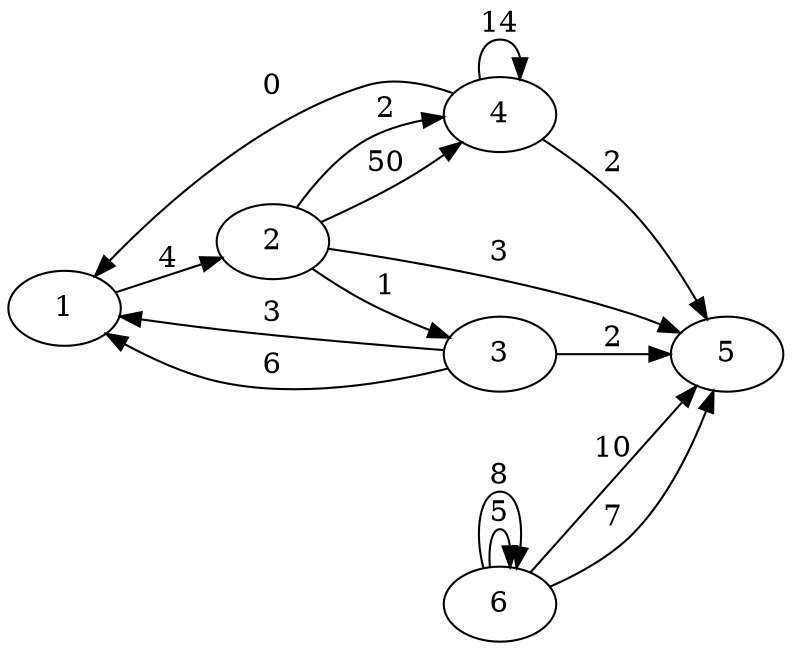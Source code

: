 digraph {
    rankdir=LR
    1 -> 2 [label=4, len=4] 
    2 -> 3 [label=1, len=1]
    2 -> 4 [label=2, len=2]
    2 -> 4 [label=50, len=50]
    2 -> 5 [label=3, len=3]
    3 -> 1 [label=3, len=3]
    3 -> 1 [label=6, len=6]
    3 -> 5 [label=2, len=2]
    4 -> 1 [label=0, len=0]
    4 -> 4 [label=14, len=14]
    4 -> 5 [label=2, len=2]
    6 -> 5 [label=7, len=7]
    6 -> 5 [label=10, len=10]
    6 -> 6 [label=5, len=5]
    6 -> 6 [label=8, len=8]
}